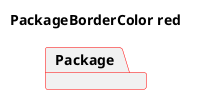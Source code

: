 @startuml
'!include ../../../plantuml-styles/plantuml-ae-skinparam-ex.iuml

skinparam PackageBorderColor red

title PackageBorderColor red

package Package 
@enduml